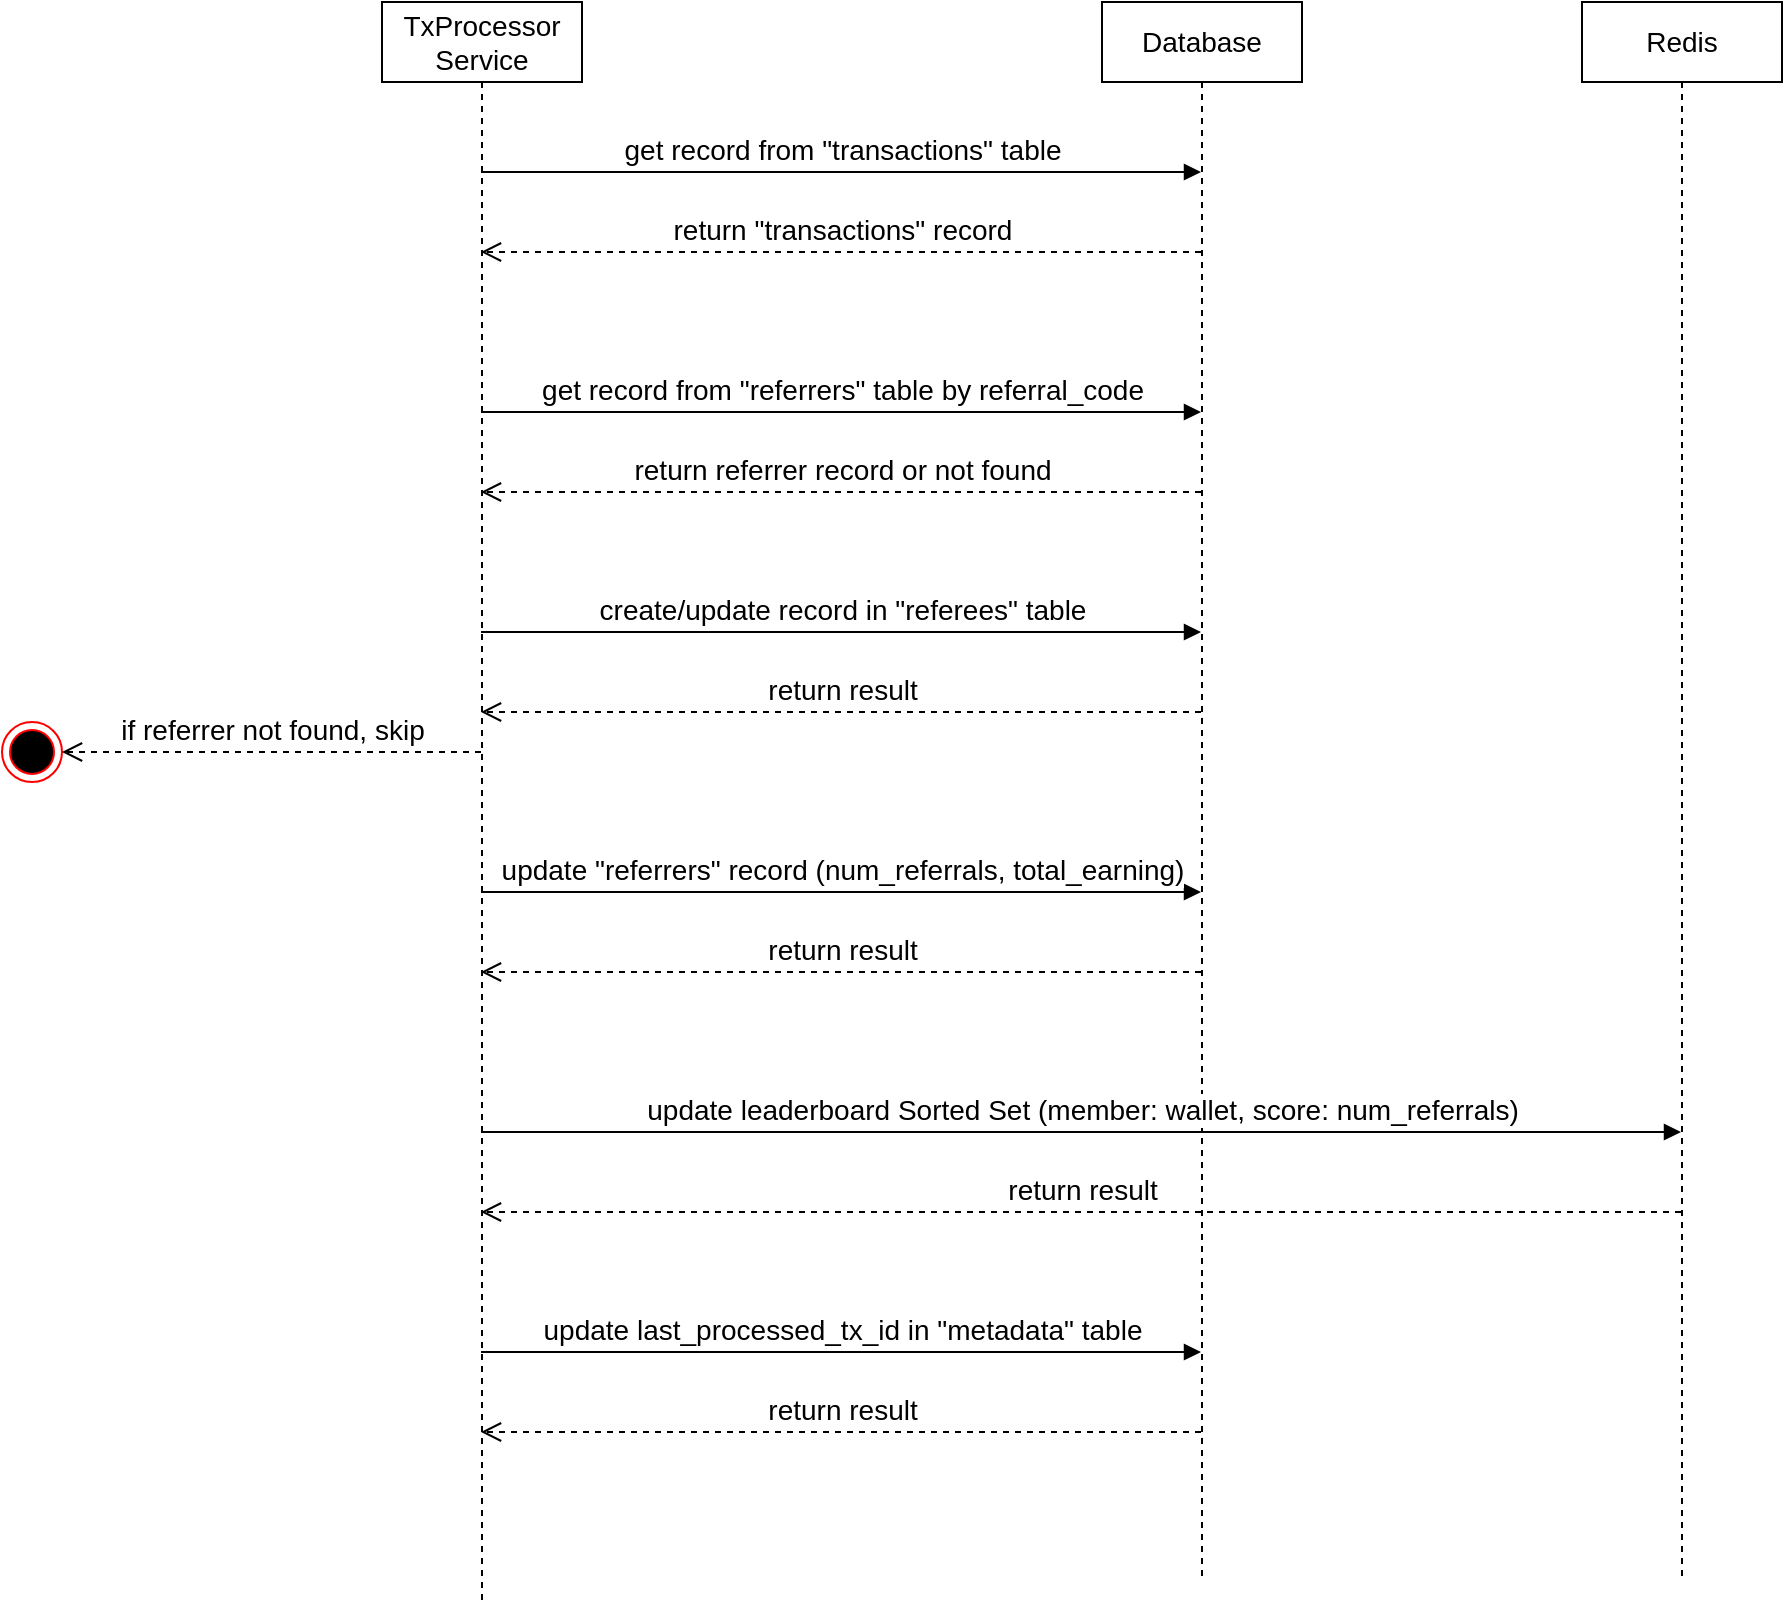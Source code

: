 <mxfile version="18.1.3" type="github">
  <diagram id="ZGwalyleYwvO8AtcDpwx" name="Page-1">
    <mxGraphModel dx="1298" dy="728" grid="1" gridSize="10" guides="1" tooltips="1" connect="1" arrows="1" fold="1" page="1" pageScale="1" pageWidth="850" pageHeight="1100" math="0" shadow="0">
      <root>
        <mxCell id="0" />
        <mxCell id="1" parent="0" />
        <mxCell id="bLqd7wcAviLybuqdrjyT-2" value="TxProcessor Service" style="shape=umlLifeline;perimeter=lifelinePerimeter;whiteSpace=wrap;html=1;container=1;collapsible=0;recursiveResize=0;outlineConnect=0;fontSize=14;" parent="1" vertex="1">
          <mxGeometry x="250" y="40" width="100" height="800" as="geometry" />
        </mxCell>
        <mxCell id="bLqd7wcAviLybuqdrjyT-3" value="Database" style="shape=umlLifeline;perimeter=lifelinePerimeter;whiteSpace=wrap;html=1;container=1;collapsible=0;recursiveResize=0;outlineConnect=0;fontSize=14;" parent="1" vertex="1">
          <mxGeometry x="610" y="40" width="100" height="790" as="geometry" />
        </mxCell>
        <mxCell id="bLqd7wcAviLybuqdrjyT-4" value="Redis" style="shape=umlLifeline;perimeter=lifelinePerimeter;whiteSpace=wrap;html=1;container=1;collapsible=0;recursiveResize=0;outlineConnect=0;fontSize=14;" parent="1" vertex="1">
          <mxGeometry x="850" y="40" width="100" height="790" as="geometry" />
        </mxCell>
        <mxCell id="nO6Zc1zocE9kOZCaSYr1-2" value="return referrer record or not found" style="html=1;verticalAlign=bottom;endArrow=open;dashed=1;endSize=8;rounded=0;fontSize=14;" parent="1" edge="1">
          <mxGeometry relative="1" as="geometry">
            <mxPoint x="659.5" y="285" as="sourcePoint" />
            <mxPoint x="299.5" y="285" as="targetPoint" />
          </mxGeometry>
        </mxCell>
        <mxCell id="nO6Zc1zocE9kOZCaSYr1-4" value="get record from &quot;referrers&quot; table by referral_code" style="html=1;verticalAlign=bottom;endArrow=block;rounded=0;fontSize=14;" parent="1" edge="1">
          <mxGeometry width="80" relative="1" as="geometry">
            <mxPoint x="299.5" y="245" as="sourcePoint" />
            <mxPoint x="659.5" y="245" as="targetPoint" />
          </mxGeometry>
        </mxCell>
        <mxCell id="nO6Zc1zocE9kOZCaSYr1-8" value="get record from &quot;transactions&quot; table" style="html=1;verticalAlign=bottom;endArrow=block;rounded=0;fontSize=14;" parent="1" edge="1">
          <mxGeometry width="80" relative="1" as="geometry">
            <mxPoint x="299.5" y="125" as="sourcePoint" />
            <mxPoint x="659.5" y="125" as="targetPoint" />
          </mxGeometry>
        </mxCell>
        <mxCell id="nO6Zc1zocE9kOZCaSYr1-9" value="return &quot;transactions&quot; record" style="html=1;verticalAlign=bottom;endArrow=open;dashed=1;endSize=8;rounded=0;fontSize=14;" parent="1" edge="1">
          <mxGeometry relative="1" as="geometry">
            <mxPoint x="659.5" y="165" as="sourcePoint" />
            <mxPoint x="299.5" y="165" as="targetPoint" />
          </mxGeometry>
        </mxCell>
        <mxCell id="nO6Zc1zocE9kOZCaSYr1-10" value="" style="ellipse;html=1;shape=endState;fillColor=#000000;strokeColor=#ff0000;fontSize=14;" parent="1" vertex="1">
          <mxGeometry x="60" y="400" width="30" height="30" as="geometry" />
        </mxCell>
        <mxCell id="nO6Zc1zocE9kOZCaSYr1-11" value="if referrer not found, skip" style="html=1;verticalAlign=bottom;endArrow=open;dashed=1;endSize=8;rounded=0;fontSize=14;entryX=1;entryY=0.5;entryDx=0;entryDy=0;" parent="1" target="nO6Zc1zocE9kOZCaSYr1-10" edge="1">
          <mxGeometry relative="1" as="geometry">
            <mxPoint x="299.5" y="415" as="sourcePoint" />
            <mxPoint x="130" y="415" as="targetPoint" />
          </mxGeometry>
        </mxCell>
        <mxCell id="nO6Zc1zocE9kOZCaSYr1-12" value="return result" style="html=1;verticalAlign=bottom;endArrow=open;dashed=1;endSize=8;rounded=0;fontSize=14;" parent="1" edge="1">
          <mxGeometry relative="1" as="geometry">
            <mxPoint x="659.5" y="395" as="sourcePoint" />
            <mxPoint x="299.5" y="395" as="targetPoint" />
          </mxGeometry>
        </mxCell>
        <mxCell id="nO6Zc1zocE9kOZCaSYr1-13" value="create/update record in &quot;referees&quot; table" style="html=1;verticalAlign=bottom;endArrow=block;rounded=0;fontSize=14;" parent="1" edge="1">
          <mxGeometry width="80" relative="1" as="geometry">
            <mxPoint x="299.5" y="355" as="sourcePoint" />
            <mxPoint x="659.5" y="355" as="targetPoint" />
          </mxGeometry>
        </mxCell>
        <mxCell id="nO6Zc1zocE9kOZCaSYr1-14" value="return result" style="html=1;verticalAlign=bottom;endArrow=open;dashed=1;endSize=8;rounded=0;fontSize=14;" parent="1" edge="1">
          <mxGeometry relative="1" as="geometry">
            <mxPoint x="659.5" y="525" as="sourcePoint" />
            <mxPoint x="299.5" y="525" as="targetPoint" />
          </mxGeometry>
        </mxCell>
        <mxCell id="nO6Zc1zocE9kOZCaSYr1-15" value="update &quot;referrers&quot; record (num_referrals, total_earning)" style="html=1;verticalAlign=bottom;endArrow=block;rounded=0;fontSize=14;" parent="1" edge="1">
          <mxGeometry width="80" relative="1" as="geometry">
            <mxPoint x="299.5" y="485" as="sourcePoint" />
            <mxPoint x="659.5" y="485" as="targetPoint" />
          </mxGeometry>
        </mxCell>
        <mxCell id="nO6Zc1zocE9kOZCaSYr1-16" value="return result" style="html=1;verticalAlign=bottom;endArrow=open;dashed=1;endSize=8;rounded=0;fontSize=14;" parent="1" edge="1">
          <mxGeometry relative="1" as="geometry">
            <mxPoint x="899.5" y="645" as="sourcePoint" />
            <mxPoint x="299.5" y="645" as="targetPoint" />
          </mxGeometry>
        </mxCell>
        <mxCell id="nO6Zc1zocE9kOZCaSYr1-17" value="update leaderboard Sorted Set (member: wallet, score: num_referrals)" style="html=1;verticalAlign=bottom;endArrow=block;rounded=0;fontSize=14;" parent="1" edge="1">
          <mxGeometry width="80" relative="1" as="geometry">
            <mxPoint x="299.5" y="605" as="sourcePoint" />
            <mxPoint x="899.5" y="605" as="targetPoint" />
          </mxGeometry>
        </mxCell>
        <mxCell id="nO6Zc1zocE9kOZCaSYr1-18" value="update last_processed_tx_id in &quot;metadata&quot; table" style="html=1;verticalAlign=bottom;endArrow=block;rounded=0;fontSize=14;" parent="1" edge="1">
          <mxGeometry width="80" relative="1" as="geometry">
            <mxPoint x="299.5" y="715" as="sourcePoint" />
            <mxPoint x="659.5" y="715" as="targetPoint" />
          </mxGeometry>
        </mxCell>
        <mxCell id="nO6Zc1zocE9kOZCaSYr1-19" value="return result" style="html=1;verticalAlign=bottom;endArrow=open;dashed=1;endSize=8;rounded=0;fontSize=14;" parent="1" edge="1">
          <mxGeometry relative="1" as="geometry">
            <mxPoint x="659.5" y="755" as="sourcePoint" />
            <mxPoint x="299.5" y="755" as="targetPoint" />
          </mxGeometry>
        </mxCell>
      </root>
    </mxGraphModel>
  </diagram>
</mxfile>
